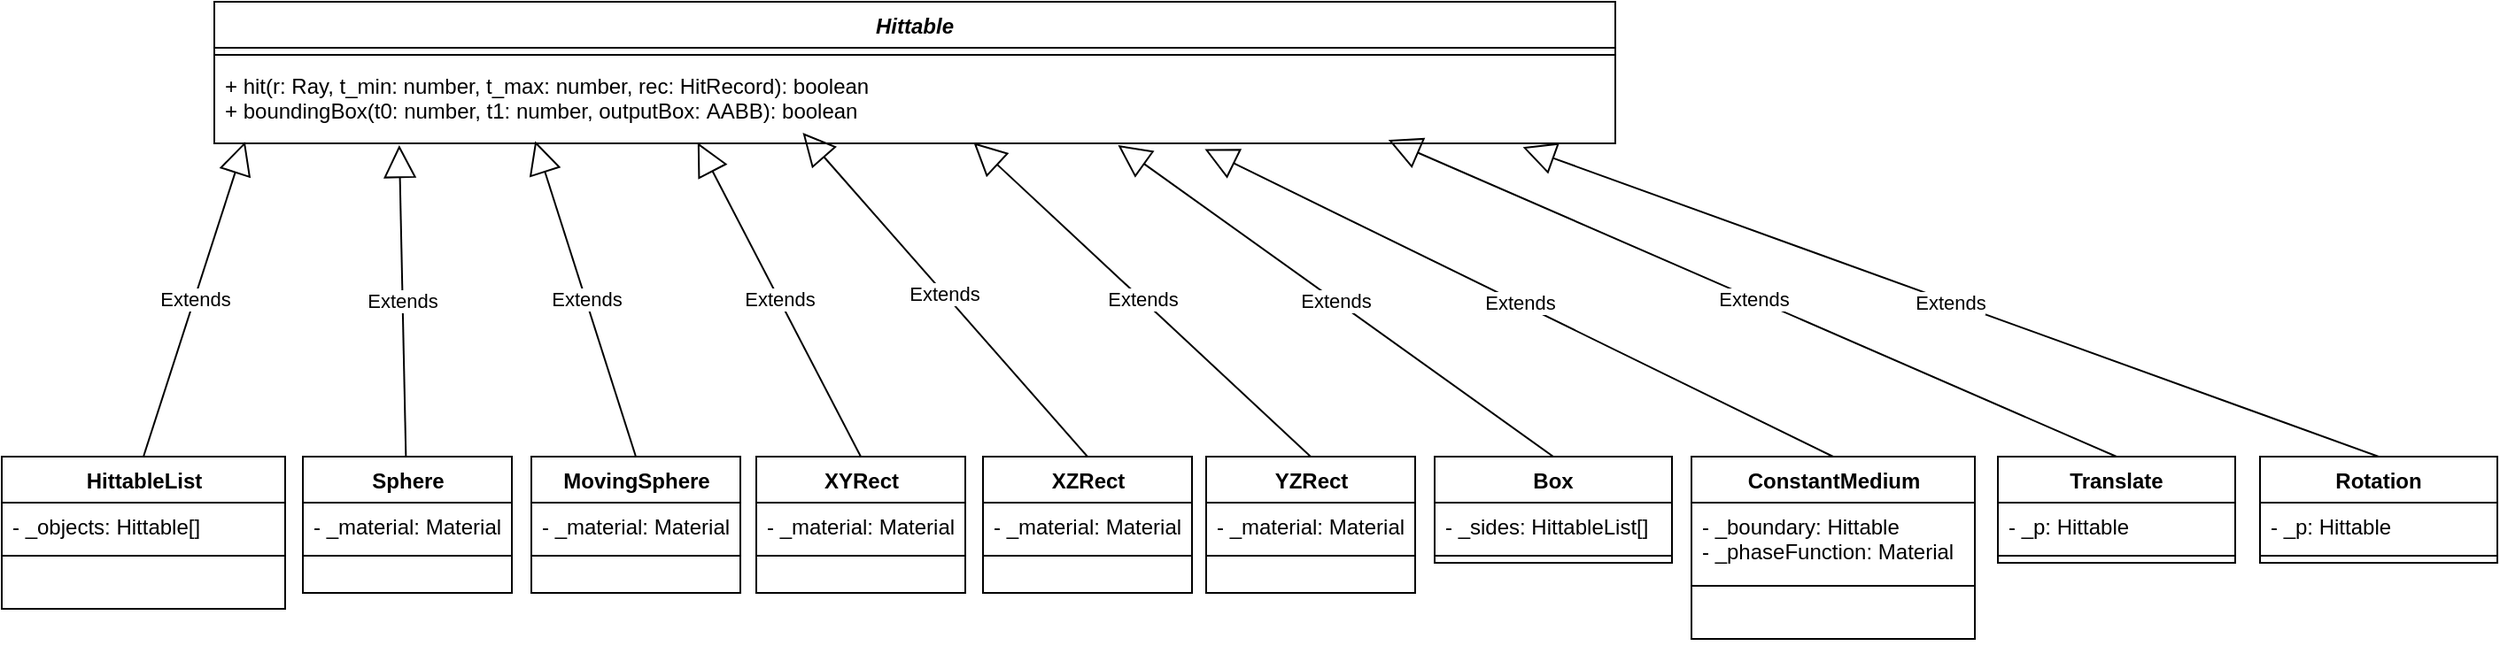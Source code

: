 <mxfile version="13.7.3" type="device" pages="3"><diagram name="Hittable" id="c4acf3e9-155e-7222-9cf6-157b1a14988f"><mxGraphModel dx="1185" dy="693" grid="0" gridSize="10" guides="1" tooltips="1" connect="1" arrows="1" fold="1" page="1" pageScale="1" pageWidth="850" pageHeight="1100" background="#ffffff" math="0" shadow="0"><root><mxCell id="0"/><mxCell id="1" parent="0"/><mxCell id="cwG0-y5DCpzhokqUPuLJ-9" value="Extends" style="endArrow=block;endSize=16;endFill=0;html=1;entryX=0.022;entryY=0.98;entryDx=0;entryDy=0;entryPerimeter=0;exitX=0.5;exitY=0;exitDx=0;exitDy=0;" parent="1" source="oVN4V29wtwV-ffMtWY0C-7" target="cwG0-y5DCpzhokqUPuLJ-7" edge="1"><mxGeometry width="160" relative="1" as="geometry"><mxPoint x="99" y="310" as="sourcePoint"/><mxPoint x="420" y="300" as="targetPoint"/></mxGeometry></mxCell><mxCell id="cwG0-y5DCpzhokqUPuLJ-17" value="Extends" style="endArrow=block;endSize=16;endFill=0;html=1;entryX=0.132;entryY=1.022;entryDx=0;entryDy=0;entryPerimeter=0;" parent="1" source="oVN4V29wtwV-ffMtWY0C-2" target="cwG0-y5DCpzhokqUPuLJ-7" edge="1"><mxGeometry width="160" relative="1" as="geometry"><mxPoint x="232" y="310" as="sourcePoint"/><mxPoint x="290" y="123" as="targetPoint"/></mxGeometry></mxCell><mxCell id="cwG0-y5DCpzhokqUPuLJ-20" value="Extends" style="endArrow=block;endSize=16;endFill=0;html=1;exitX=0.5;exitY=0;exitDx=0;exitDy=0;entryX=0.229;entryY=0.972;entryDx=0;entryDy=0;entryPerimeter=0;" parent="1" source="oVN4V29wtwV-ffMtWY0C-11" target="cwG0-y5DCpzhokqUPuLJ-7" edge="1"><mxGeometry width="160" relative="1" as="geometry"><mxPoint x="368" y="310" as="sourcePoint"/><mxPoint x="600" y="230" as="targetPoint"/></mxGeometry></mxCell><mxCell id="cwG0-y5DCpzhokqUPuLJ-23" value="Extends" style="endArrow=block;endSize=16;endFill=0;html=1;exitX=0.5;exitY=0;exitDx=0;exitDy=0;entryX=0.345;entryY=0.991;entryDx=0;entryDy=0;entryPerimeter=0;" parent="1" source="oVN4V29wtwV-ffMtWY0C-15" target="cwG0-y5DCpzhokqUPuLJ-7" edge="1"><mxGeometry width="160" relative="1" as="geometry"><mxPoint x="616.5" y="310" as="sourcePoint"/><mxPoint x="440.002" y="180" as="targetPoint"/></mxGeometry></mxCell><mxCell id="cwG0-y5DCpzhokqUPuLJ-59" value="Extends" style="endArrow=block;endSize=16;endFill=0;html=1;exitX=0.5;exitY=0;exitDx=0;exitDy=0;entryX=0.42;entryY=0.87;entryDx=0;entryDy=0;entryPerimeter=0;" parent="1" source="oVN4V29wtwV-ffMtWY0C-19" target="cwG0-y5DCpzhokqUPuLJ-7" edge="1"><mxGeometry width="160" relative="1" as="geometry"><mxPoint x="696.5" y="310" as="sourcePoint"/><mxPoint x="357.1" y="127.712" as="targetPoint"/></mxGeometry></mxCell><mxCell id="cwG0-y5DCpzhokqUPuLJ-60" value="Extends" style="endArrow=block;endSize=16;endFill=0;html=1;exitX=0.5;exitY=0;exitDx=0;exitDy=0;entryX=0.542;entryY=0.991;entryDx=0;entryDy=0;entryPerimeter=0;" parent="1" source="oVN4V29wtwV-ffMtWY0C-23" target="cwG0-y5DCpzhokqUPuLJ-7" edge="1"><mxGeometry width="160" relative="1" as="geometry"><mxPoint x="776.5" y="310" as="sourcePoint"/><mxPoint x="530" y="151" as="targetPoint"/></mxGeometry></mxCell><mxCell id="cwG0-y5DCpzhokqUPuLJ-66" value="Extends" style="endArrow=block;endSize=16;endFill=0;html=1;exitX=0.5;exitY=0;exitDx=0;exitDy=0;entryX=0.645;entryY=1.022;entryDx=0;entryDy=0;entryPerimeter=0;" parent="1" source="cwG0-y5DCpzhokqUPuLJ-61" target="cwG0-y5DCpzhokqUPuLJ-7" edge="1"><mxGeometry width="160" relative="1" as="geometry"><mxPoint x="690" y="247" as="sourcePoint"/><mxPoint x="850" y="247" as="targetPoint"/></mxGeometry></mxCell><mxCell id="cwG0-y5DCpzhokqUPuLJ-4" value="Hittable" style="swimlane;fontStyle=3;align=center;verticalAlign=top;childLayout=stackLayout;horizontal=1;startSize=26;horizontalStack=0;resizeParent=1;resizeParentMax=0;resizeLast=0;collapsible=1;marginBottom=0;" parent="1" vertex="1"><mxGeometry x="138" y="53" width="791" height="80" as="geometry"><mxRectangle x="90" y="120" width="80" height="26" as="alternateBounds"/></mxGeometry></mxCell><mxCell id="cwG0-y5DCpzhokqUPuLJ-6" value="" style="line;strokeWidth=1;fillColor=none;align=left;verticalAlign=middle;spacingTop=-1;spacingLeft=3;spacingRight=3;rotatable=0;labelPosition=right;points=[];portConstraint=eastwest;" parent="cwG0-y5DCpzhokqUPuLJ-4" vertex="1"><mxGeometry y="26" width="791" height="8" as="geometry"/></mxCell><mxCell id="cwG0-y5DCpzhokqUPuLJ-7" value="+ hit(r: Ray, t_min: number, t_max: number, rec: HitRecord): boolean&#10;+ boundingBox(t0: number, t1: number, outputBox: AABB): boolean" style="text;strokeColor=none;fillColor=none;align=left;verticalAlign=top;spacingLeft=4;spacingRight=4;overflow=hidden;rotatable=0;points=[[0,0.5],[1,0.5]];portConstraint=eastwest;" parent="cwG0-y5DCpzhokqUPuLJ-4" vertex="1"><mxGeometry y="34" width="791" height="46" as="geometry"/></mxCell><mxCell id="1nSi36sjnm4zipv1GhST-5" value="Extends" style="endArrow=block;endSize=16;endFill=0;html=1;exitX=0.5;exitY=0;exitDx=0;exitDy=0;entryX=0.707;entryY=1.071;entryDx=0;entryDy=0;entryPerimeter=0;" parent="1" source="oVN4V29wtwV-ffMtWY0C-28" target="cwG0-y5DCpzhokqUPuLJ-7" edge="1"><mxGeometry width="160" relative="1" as="geometry"><mxPoint x="1045" y="310" as="sourcePoint"/><mxPoint x="907" y="186" as="targetPoint"/></mxGeometry></mxCell><mxCell id="1nSi36sjnm4zipv1GhST-12" value="Extends" style="endArrow=block;endSize=16;endFill=0;html=1;exitX=0.5;exitY=0;exitDx=0;exitDy=0;entryX=0.838;entryY=0.957;entryDx=0;entryDy=0;entryPerimeter=0;" parent="1" source="1nSi36sjnm4zipv1GhST-6" target="cwG0-y5DCpzhokqUPuLJ-7" edge="1"><mxGeometry width="160" relative="1" as="geometry"><mxPoint x="957" y="179" as="sourcePoint"/><mxPoint x="1117" y="179" as="targetPoint"/></mxGeometry></mxCell><mxCell id="1nSi36sjnm4zipv1GhST-13" value="Extends" style="endArrow=block;endSize=16;endFill=0;html=1;exitX=0.5;exitY=0;exitDx=0;exitDy=0;entryX=0.934;entryY=1.047;entryDx=0;entryDy=0;entryPerimeter=0;" parent="1" source="1nSi36sjnm4zipv1GhST-9" target="cwG0-y5DCpzhokqUPuLJ-7" edge="1"><mxGeometry width="160" relative="1" as="geometry"><mxPoint x="958" y="239" as="sourcePoint"/><mxPoint x="1118" y="239" as="targetPoint"/></mxGeometry></mxCell><mxCell id="cwG0-y5DCpzhokqUPuLJ-61" value="Box" style="swimlane;fontStyle=1;align=center;verticalAlign=top;childLayout=stackLayout;horizontal=1;startSize=26;horizontalStack=0;resizeParent=1;resizeParentMax=0;resizeLast=0;collapsible=1;marginBottom=0;" parent="1" vertex="1"><mxGeometry x="827" y="310" width="134" height="60" as="geometry"><mxRectangle x="674" y="359" width="50" height="26" as="alternateBounds"/></mxGeometry></mxCell><mxCell id="cwG0-y5DCpzhokqUPuLJ-62" value="- _sides: HittableList[]" style="text;strokeColor=none;fillColor=none;align=left;verticalAlign=top;spacingLeft=4;spacingRight=4;overflow=hidden;rotatable=0;points=[[0,0.5],[1,0.5]];portConstraint=eastwest;" parent="cwG0-y5DCpzhokqUPuLJ-61" vertex="1"><mxGeometry y="26" width="134" height="26" as="geometry"/></mxCell><mxCell id="cwG0-y5DCpzhokqUPuLJ-63" value="" style="line;strokeWidth=1;fillColor=none;align=left;verticalAlign=middle;spacingTop=-1;spacingLeft=3;spacingRight=3;rotatable=0;labelPosition=right;points=[];portConstraint=eastwest;" parent="cwG0-y5DCpzhokqUPuLJ-61" vertex="1"><mxGeometry y="52" width="134" height="8" as="geometry"/></mxCell><mxCell id="oVN4V29wtwV-ffMtWY0C-7" value="&lt;b&gt;HittableList&lt;/b&gt;" style="swimlane;fontStyle=1;align=center;verticalAlign=top;childLayout=stackLayout;horizontal=1;startSize=26;horizontalStack=0;resizeParent=1;resizeParentMax=0;resizeLast=0;collapsible=1;marginBottom=0;html=1;" vertex="1" parent="1"><mxGeometry x="18" y="310" width="160" height="86" as="geometry"/></mxCell><mxCell id="oVN4V29wtwV-ffMtWY0C-8" value="- _objects: Hittable[]" style="text;strokeColor=none;fillColor=none;align=left;verticalAlign=top;spacingLeft=4;spacingRight=4;overflow=hidden;rotatable=0;points=[[0,0.5],[1,0.5]];portConstraint=eastwest;" vertex="1" parent="oVN4V29wtwV-ffMtWY0C-7"><mxGeometry y="26" width="160" height="26" as="geometry"/></mxCell><mxCell id="oVN4V29wtwV-ffMtWY0C-9" value="" style="line;strokeWidth=1;fillColor=none;align=left;verticalAlign=middle;spacingTop=-1;spacingLeft=3;spacingRight=3;rotatable=0;labelPosition=right;points=[];portConstraint=eastwest;" vertex="1" parent="oVN4V29wtwV-ffMtWY0C-7"><mxGeometry y="52" width="160" height="8" as="geometry"/></mxCell><mxCell id="oVN4V29wtwV-ffMtWY0C-10" value=" " style="text;strokeColor=none;fillColor=none;align=left;verticalAlign=top;spacingLeft=4;spacingRight=4;overflow=hidden;rotatable=0;points=[[0,0.5],[1,0.5]];portConstraint=eastwest;" vertex="1" parent="oVN4V29wtwV-ffMtWY0C-7"><mxGeometry y="60" width="160" height="26" as="geometry"/></mxCell><mxCell id="oVN4V29wtwV-ffMtWY0C-2" value="Sphere" style="swimlane;fontStyle=1;align=center;verticalAlign=top;childLayout=stackLayout;horizontal=1;startSize=26;horizontalStack=0;resizeParent=1;resizeParentMax=0;resizeLast=0;collapsible=1;marginBottom=0;html=1;" vertex="1" parent="1"><mxGeometry x="188" y="310" width="118" height="77" as="geometry"><mxRectangle x="192" y="310" width="68" height="26" as="alternateBounds"/></mxGeometry></mxCell><mxCell id="oVN4V29wtwV-ffMtWY0C-3" value="- _material: Material" style="text;strokeColor=none;fillColor=none;align=left;verticalAlign=top;spacingLeft=4;spacingRight=4;overflow=hidden;rotatable=0;points=[[0,0.5],[1,0.5]];portConstraint=eastwest;" vertex="1" parent="oVN4V29wtwV-ffMtWY0C-2"><mxGeometry y="26" width="118" height="26" as="geometry"/></mxCell><mxCell id="oVN4V29wtwV-ffMtWY0C-4" value="" style="line;strokeWidth=1;fillColor=none;align=left;verticalAlign=middle;spacingTop=-1;spacingLeft=3;spacingRight=3;rotatable=0;labelPosition=right;points=[];portConstraint=eastwest;" vertex="1" parent="oVN4V29wtwV-ffMtWY0C-2"><mxGeometry y="52" width="118" height="8" as="geometry"/></mxCell><mxCell id="oVN4V29wtwV-ffMtWY0C-5" value=" " style="text;strokeColor=none;fillColor=none;align=left;verticalAlign=top;spacingLeft=4;spacingRight=4;overflow=hidden;rotatable=0;points=[[0,0.5],[1,0.5]];portConstraint=eastwest;" vertex="1" parent="oVN4V29wtwV-ffMtWY0C-2"><mxGeometry y="60" width="118" height="17" as="geometry"/></mxCell><mxCell id="oVN4V29wtwV-ffMtWY0C-11" value="MovingSphere" style="swimlane;fontStyle=1;align=center;verticalAlign=top;childLayout=stackLayout;horizontal=1;startSize=26;horizontalStack=0;resizeParent=1;resizeParentMax=0;resizeLast=0;collapsible=1;marginBottom=0;html=1;" vertex="1" parent="1"><mxGeometry x="317" y="310" width="118" height="77" as="geometry"><mxRectangle x="192" y="310" width="68" height="26" as="alternateBounds"/></mxGeometry></mxCell><mxCell id="oVN4V29wtwV-ffMtWY0C-12" value="- _material: Material" style="text;strokeColor=none;fillColor=none;align=left;verticalAlign=top;spacingLeft=4;spacingRight=4;overflow=hidden;rotatable=0;points=[[0,0.5],[1,0.5]];portConstraint=eastwest;" vertex="1" parent="oVN4V29wtwV-ffMtWY0C-11"><mxGeometry y="26" width="118" height="26" as="geometry"/></mxCell><mxCell id="oVN4V29wtwV-ffMtWY0C-13" value="" style="line;strokeWidth=1;fillColor=none;align=left;verticalAlign=middle;spacingTop=-1;spacingLeft=3;spacingRight=3;rotatable=0;labelPosition=right;points=[];portConstraint=eastwest;" vertex="1" parent="oVN4V29wtwV-ffMtWY0C-11"><mxGeometry y="52" width="118" height="8" as="geometry"/></mxCell><mxCell id="oVN4V29wtwV-ffMtWY0C-14" value=" " style="text;strokeColor=none;fillColor=none;align=left;verticalAlign=top;spacingLeft=4;spacingRight=4;overflow=hidden;rotatable=0;points=[[0,0.5],[1,0.5]];portConstraint=eastwest;" vertex="1" parent="oVN4V29wtwV-ffMtWY0C-11"><mxGeometry y="60" width="118" height="17" as="geometry"/></mxCell><mxCell id="oVN4V29wtwV-ffMtWY0C-15" value="XYRect" style="swimlane;fontStyle=1;align=center;verticalAlign=top;childLayout=stackLayout;horizontal=1;startSize=26;horizontalStack=0;resizeParent=1;resizeParentMax=0;resizeLast=0;collapsible=1;marginBottom=0;html=1;" vertex="1" parent="1"><mxGeometry x="444" y="310" width="118" height="77" as="geometry"><mxRectangle x="192" y="310" width="68" height="26" as="alternateBounds"/></mxGeometry></mxCell><mxCell id="oVN4V29wtwV-ffMtWY0C-16" value="- _material: Material" style="text;strokeColor=none;fillColor=none;align=left;verticalAlign=top;spacingLeft=4;spacingRight=4;overflow=hidden;rotatable=0;points=[[0,0.5],[1,0.5]];portConstraint=eastwest;" vertex="1" parent="oVN4V29wtwV-ffMtWY0C-15"><mxGeometry y="26" width="118" height="26" as="geometry"/></mxCell><mxCell id="oVN4V29wtwV-ffMtWY0C-17" value="" style="line;strokeWidth=1;fillColor=none;align=left;verticalAlign=middle;spacingTop=-1;spacingLeft=3;spacingRight=3;rotatable=0;labelPosition=right;points=[];portConstraint=eastwest;" vertex="1" parent="oVN4V29wtwV-ffMtWY0C-15"><mxGeometry y="52" width="118" height="8" as="geometry"/></mxCell><mxCell id="oVN4V29wtwV-ffMtWY0C-18" value=" " style="text;strokeColor=none;fillColor=none;align=left;verticalAlign=top;spacingLeft=4;spacingRight=4;overflow=hidden;rotatable=0;points=[[0,0.5],[1,0.5]];portConstraint=eastwest;" vertex="1" parent="oVN4V29wtwV-ffMtWY0C-15"><mxGeometry y="60" width="118" height="17" as="geometry"/></mxCell><mxCell id="oVN4V29wtwV-ffMtWY0C-19" value="XZRect" style="swimlane;fontStyle=1;align=center;verticalAlign=top;childLayout=stackLayout;horizontal=1;startSize=26;horizontalStack=0;resizeParent=1;resizeParentMax=0;resizeLast=0;collapsible=1;marginBottom=0;html=1;" vertex="1" parent="1"><mxGeometry x="572" y="310" width="118" height="77" as="geometry"><mxRectangle x="192" y="310" width="68" height="26" as="alternateBounds"/></mxGeometry></mxCell><mxCell id="oVN4V29wtwV-ffMtWY0C-20" value="- _material: Material" style="text;strokeColor=none;fillColor=none;align=left;verticalAlign=top;spacingLeft=4;spacingRight=4;overflow=hidden;rotatable=0;points=[[0,0.5],[1,0.5]];portConstraint=eastwest;" vertex="1" parent="oVN4V29wtwV-ffMtWY0C-19"><mxGeometry y="26" width="118" height="26" as="geometry"/></mxCell><mxCell id="oVN4V29wtwV-ffMtWY0C-21" value="" style="line;strokeWidth=1;fillColor=none;align=left;verticalAlign=middle;spacingTop=-1;spacingLeft=3;spacingRight=3;rotatable=0;labelPosition=right;points=[];portConstraint=eastwest;" vertex="1" parent="oVN4V29wtwV-ffMtWY0C-19"><mxGeometry y="52" width="118" height="8" as="geometry"/></mxCell><mxCell id="oVN4V29wtwV-ffMtWY0C-22" value=" " style="text;strokeColor=none;fillColor=none;align=left;verticalAlign=top;spacingLeft=4;spacingRight=4;overflow=hidden;rotatable=0;points=[[0,0.5],[1,0.5]];portConstraint=eastwest;" vertex="1" parent="oVN4V29wtwV-ffMtWY0C-19"><mxGeometry y="60" width="118" height="17" as="geometry"/></mxCell><mxCell id="oVN4V29wtwV-ffMtWY0C-23" value="YZRect" style="swimlane;fontStyle=1;align=center;verticalAlign=top;childLayout=stackLayout;horizontal=1;startSize=26;horizontalStack=0;resizeParent=1;resizeParentMax=0;resizeLast=0;collapsible=1;marginBottom=0;html=1;" vertex="1" parent="1"><mxGeometry x="698" y="310" width="118" height="77" as="geometry"><mxRectangle x="192" y="310" width="68" height="26" as="alternateBounds"/></mxGeometry></mxCell><mxCell id="oVN4V29wtwV-ffMtWY0C-24" value="- _material: Material" style="text;strokeColor=none;fillColor=none;align=left;verticalAlign=top;spacingLeft=4;spacingRight=4;overflow=hidden;rotatable=0;points=[[0,0.5],[1,0.5]];portConstraint=eastwest;" vertex="1" parent="oVN4V29wtwV-ffMtWY0C-23"><mxGeometry y="26" width="118" height="26" as="geometry"/></mxCell><mxCell id="oVN4V29wtwV-ffMtWY0C-25" value="" style="line;strokeWidth=1;fillColor=none;align=left;verticalAlign=middle;spacingTop=-1;spacingLeft=3;spacingRight=3;rotatable=0;labelPosition=right;points=[];portConstraint=eastwest;" vertex="1" parent="oVN4V29wtwV-ffMtWY0C-23"><mxGeometry y="52" width="118" height="8" as="geometry"/></mxCell><mxCell id="oVN4V29wtwV-ffMtWY0C-26" value=" " style="text;strokeColor=none;fillColor=none;align=left;verticalAlign=top;spacingLeft=4;spacingRight=4;overflow=hidden;rotatable=0;points=[[0,0.5],[1,0.5]];portConstraint=eastwest;" vertex="1" parent="oVN4V29wtwV-ffMtWY0C-23"><mxGeometry y="60" width="118" height="17" as="geometry"/></mxCell><mxCell id="oVN4V29wtwV-ffMtWY0C-28" value="ConstantMedium" style="swimlane;fontStyle=1;align=center;verticalAlign=top;childLayout=stackLayout;horizontal=1;startSize=26;horizontalStack=0;resizeParent=1;resizeParentMax=0;resizeLast=0;collapsible=1;marginBottom=0;html=1;" vertex="1" parent="1"><mxGeometry x="972" y="310" width="160" height="103" as="geometry"/></mxCell><mxCell id="oVN4V29wtwV-ffMtWY0C-29" value="- _boundary: Hittable&#10;- _phaseFunction: Material" style="text;strokeColor=none;fillColor=none;align=left;verticalAlign=top;spacingLeft=4;spacingRight=4;overflow=hidden;rotatable=0;points=[[0,0.5],[1,0.5]];portConstraint=eastwest;" vertex="1" parent="oVN4V29wtwV-ffMtWY0C-28"><mxGeometry y="26" width="160" height="43" as="geometry"/></mxCell><mxCell id="oVN4V29wtwV-ffMtWY0C-30" value="" style="line;strokeWidth=1;fillColor=none;align=left;verticalAlign=middle;spacingTop=-1;spacingLeft=3;spacingRight=3;rotatable=0;labelPosition=right;points=[];portConstraint=eastwest;" vertex="1" parent="oVN4V29wtwV-ffMtWY0C-28"><mxGeometry y="69" width="160" height="8" as="geometry"/></mxCell><mxCell id="oVN4V29wtwV-ffMtWY0C-31" value=" " style="text;strokeColor=none;fillColor=none;align=left;verticalAlign=top;spacingLeft=4;spacingRight=4;overflow=hidden;rotatable=0;points=[[0,0.5],[1,0.5]];portConstraint=eastwest;" vertex="1" parent="oVN4V29wtwV-ffMtWY0C-28"><mxGeometry y="77" width="160" height="26" as="geometry"/></mxCell><mxCell id="1nSi36sjnm4zipv1GhST-6" value="Translate" style="swimlane;fontStyle=1;align=center;verticalAlign=top;childLayout=stackLayout;horizontal=1;startSize=26;horizontalStack=0;resizeParent=1;resizeParentMax=0;resizeLast=0;collapsible=1;marginBottom=0;" parent="1" vertex="1"><mxGeometry x="1145" y="310" width="134" height="60" as="geometry"><mxRectangle x="674" y="359" width="50" height="26" as="alternateBounds"/></mxGeometry></mxCell><mxCell id="1nSi36sjnm4zipv1GhST-7" value="- _p: Hittable" style="text;strokeColor=none;fillColor=none;align=left;verticalAlign=top;spacingLeft=4;spacingRight=4;overflow=hidden;rotatable=0;points=[[0,0.5],[1,0.5]];portConstraint=eastwest;" parent="1nSi36sjnm4zipv1GhST-6" vertex="1"><mxGeometry y="26" width="134" height="26" as="geometry"/></mxCell><mxCell id="1nSi36sjnm4zipv1GhST-8" value="" style="line;strokeWidth=1;fillColor=none;align=left;verticalAlign=middle;spacingTop=-1;spacingLeft=3;spacingRight=3;rotatable=0;labelPosition=right;points=[];portConstraint=eastwest;" parent="1nSi36sjnm4zipv1GhST-6" vertex="1"><mxGeometry y="52" width="134" height="8" as="geometry"/></mxCell><mxCell id="1nSi36sjnm4zipv1GhST-9" value="Rotation" style="swimlane;fontStyle=1;align=center;verticalAlign=top;childLayout=stackLayout;horizontal=1;startSize=26;horizontalStack=0;resizeParent=1;resizeParentMax=0;resizeLast=0;collapsible=1;marginBottom=0;" parent="1" vertex="1"><mxGeometry x="1293" y="310" width="134" height="60" as="geometry"><mxRectangle x="674" y="359" width="50" height="26" as="alternateBounds"/></mxGeometry></mxCell><mxCell id="1nSi36sjnm4zipv1GhST-10" value="- _p: Hittable" style="text;strokeColor=none;fillColor=none;align=left;verticalAlign=top;spacingLeft=4;spacingRight=4;overflow=hidden;rotatable=0;points=[[0,0.5],[1,0.5]];portConstraint=eastwest;" parent="1nSi36sjnm4zipv1GhST-9" vertex="1"><mxGeometry y="26" width="134" height="26" as="geometry"/></mxCell><mxCell id="1nSi36sjnm4zipv1GhST-11" value="" style="line;strokeWidth=1;fillColor=none;align=left;verticalAlign=middle;spacingTop=-1;spacingLeft=3;spacingRight=3;rotatable=0;labelPosition=right;points=[];portConstraint=eastwest;" parent="1nSi36sjnm4zipv1GhST-9" vertex="1"><mxGeometry y="52" width="134" height="8" as="geometry"/></mxCell></root></mxGraphModel></diagram><diagram id="QlEFuiqfOfRqjDA4yY7k" name="Material"><mxGraphModel dx="1086" dy="816" grid="0" gridSize="10" guides="1" tooltips="1" connect="1" arrows="1" fold="1" page="1" pageScale="1" pageWidth="850" pageHeight="1100" background="none" math="0" shadow="0"><root><mxCell id="MghfOCqc33hNSdlUuOuJ-0"/><mxCell id="MghfOCqc33hNSdlUuOuJ-1" parent="MghfOCqc33hNSdlUuOuJ-0"/><mxCell id="MFesMDe-L8cg_elulK4j-0" value="Material" style="swimlane;fontStyle=3;align=center;verticalAlign=top;childLayout=stackLayout;horizontal=1;startSize=26;horizontalStack=0;resizeParent=1;resizeParentMax=0;resizeLast=0;collapsible=1;marginBottom=0;" parent="MghfOCqc33hNSdlUuOuJ-1" vertex="1"><mxGeometry x="183" y="23" width="526" height="76" as="geometry"/></mxCell><mxCell id="MFesMDe-L8cg_elulK4j-2" value="" style="line;strokeWidth=1;fillColor=none;align=left;verticalAlign=middle;spacingTop=-1;spacingLeft=3;spacingRight=3;rotatable=0;labelPosition=right;points=[];portConstraint=eastwest;" parent="MFesMDe-L8cg_elulK4j-0" vertex="1"><mxGeometry y="26" width="526" height="8" as="geometry"/></mxCell><mxCell id="MFesMDe-L8cg_elulK4j-3" value="+ emitted(_u: number, _v: number, _p: Vec3): Vec3&#10;+ scatter(r_in: Ray, rec: HitRecord, attenuation: Vec3, scattered: Ray): boolean" style="text;strokeColor=none;fillColor=none;align=left;verticalAlign=top;spacingLeft=4;spacingRight=4;overflow=hidden;rotatable=0;points=[[0,0.5],[1,0.5]];portConstraint=eastwest;" parent="MFesMDe-L8cg_elulK4j-0" vertex="1"><mxGeometry y="34" width="526" height="42" as="geometry"/></mxCell><mxCell id="l8THSK1yGe4JUl4p0HlN-0" value="LambertianMaterial" style="swimlane;fontStyle=1;align=center;verticalAlign=top;childLayout=stackLayout;horizontal=1;startSize=26;horizontalStack=0;resizeParent=1;resizeParentMax=0;resizeLast=0;collapsible=1;marginBottom=0;" parent="MghfOCqc33hNSdlUuOuJ-1" vertex="1"><mxGeometry x="48" y="212" width="160" height="60" as="geometry"/></mxCell><mxCell id="l8THSK1yGe4JUl4p0HlN-1" value="- _albedo Texuture" style="text;strokeColor=none;fillColor=none;align=left;verticalAlign=top;spacingLeft=4;spacingRight=4;overflow=hidden;rotatable=0;points=[[0,0.5],[1,0.5]];portConstraint=eastwest;" parent="l8THSK1yGe4JUl4p0HlN-0" vertex="1"><mxGeometry y="26" width="160" height="26" as="geometry"/></mxCell><mxCell id="l8THSK1yGe4JUl4p0HlN-2" value="" style="line;strokeWidth=1;fillColor=none;align=left;verticalAlign=middle;spacingTop=-1;spacingLeft=3;spacingRight=3;rotatable=0;labelPosition=right;points=[];portConstraint=eastwest;" parent="l8THSK1yGe4JUl4p0HlN-0" vertex="1"><mxGeometry y="52" width="160" height="8" as="geometry"/></mxCell><mxCell id="X_rYeevQCQuOgsOxl6GJ-0" value="MetalMaterial" style="swimlane;fontStyle=1;align=center;verticalAlign=top;childLayout=stackLayout;horizontal=1;startSize=26;horizontalStack=0;resizeParent=1;resizeParentMax=0;resizeLast=0;collapsible=1;marginBottom=0;" parent="MghfOCqc33hNSdlUuOuJ-1" vertex="1"><mxGeometry x="222" y="212" width="160" height="34" as="geometry"/></mxCell><mxCell id="X_rYeevQCQuOgsOxl6GJ-2" value="" style="line;strokeWidth=1;fillColor=none;align=left;verticalAlign=middle;spacingTop=-1;spacingLeft=3;spacingRight=3;rotatable=0;labelPosition=right;points=[];portConstraint=eastwest;" parent="X_rYeevQCQuOgsOxl6GJ-0" vertex="1"><mxGeometry y="26" width="160" height="8" as="geometry"/></mxCell><mxCell id="X_rYeevQCQuOgsOxl6GJ-3" value="DielectricMaterial" style="swimlane;fontStyle=1;align=center;verticalAlign=top;childLayout=stackLayout;horizontal=1;startSize=26;horizontalStack=0;resizeParent=1;resizeParentMax=0;resizeLast=0;collapsible=1;marginBottom=0;" parent="MghfOCqc33hNSdlUuOuJ-1" vertex="1"><mxGeometry x="396" y="212" width="160" height="34" as="geometry"/></mxCell><mxCell id="X_rYeevQCQuOgsOxl6GJ-4" value="" style="line;strokeWidth=1;fillColor=none;align=left;verticalAlign=middle;spacingTop=-1;spacingLeft=3;spacingRight=3;rotatable=0;labelPosition=right;points=[];portConstraint=eastwest;" parent="X_rYeevQCQuOgsOxl6GJ-3" vertex="1"><mxGeometry y="26" width="160" height="8" as="geometry"/></mxCell><mxCell id="X_rYeevQCQuOgsOxl6GJ-5" value="IsoTropicMaterial" style="swimlane;fontStyle=1;align=center;verticalAlign=top;childLayout=stackLayout;horizontal=1;startSize=26;horizontalStack=0;resizeParent=1;resizeParentMax=0;resizeLast=0;collapsible=1;marginBottom=0;" parent="MghfOCqc33hNSdlUuOuJ-1" vertex="1"><mxGeometry x="567" y="212" width="160" height="60" as="geometry"/></mxCell><mxCell id="X_rYeevQCQuOgsOxl6GJ-6" value="- _albedo Texuture" style="text;strokeColor=none;fillColor=none;align=left;verticalAlign=top;spacingLeft=4;spacingRight=4;overflow=hidden;rotatable=0;points=[[0,0.5],[1,0.5]];portConstraint=eastwest;" parent="X_rYeevQCQuOgsOxl6GJ-5" vertex="1"><mxGeometry y="26" width="160" height="26" as="geometry"/></mxCell><mxCell id="X_rYeevQCQuOgsOxl6GJ-7" value="" style="line;strokeWidth=1;fillColor=none;align=left;verticalAlign=middle;spacingTop=-1;spacingLeft=3;spacingRight=3;rotatable=0;labelPosition=right;points=[];portConstraint=eastwest;" parent="X_rYeevQCQuOgsOxl6GJ-5" vertex="1"><mxGeometry y="52" width="160" height="8" as="geometry"/></mxCell><mxCell id="X_rYeevQCQuOgsOxl6GJ-8" value="DiffuseLightMaterial" style="swimlane;fontStyle=1;align=center;verticalAlign=top;childLayout=stackLayout;horizontal=1;startSize=26;horizontalStack=0;resizeParent=1;resizeParentMax=0;resizeLast=0;collapsible=1;marginBottom=0;" parent="MghfOCqc33hNSdlUuOuJ-1" vertex="1"><mxGeometry x="741" y="212" width="160" height="60" as="geometry"/></mxCell><mxCell id="X_rYeevQCQuOgsOxl6GJ-9" value="- _emit Texuture" style="text;strokeColor=none;fillColor=none;align=left;verticalAlign=top;spacingLeft=4;spacingRight=4;overflow=hidden;rotatable=0;points=[[0,0.5],[1,0.5]];portConstraint=eastwest;" parent="X_rYeevQCQuOgsOxl6GJ-8" vertex="1"><mxGeometry y="26" width="160" height="26" as="geometry"/></mxCell><mxCell id="X_rYeevQCQuOgsOxl6GJ-10" value="" style="line;strokeWidth=1;fillColor=none;align=left;verticalAlign=middle;spacingTop=-1;spacingLeft=3;spacingRight=3;rotatable=0;labelPosition=right;points=[];portConstraint=eastwest;" parent="X_rYeevQCQuOgsOxl6GJ-8" vertex="1"><mxGeometry y="52" width="160" height="8" as="geometry"/></mxCell><mxCell id="X_rYeevQCQuOgsOxl6GJ-11" value="Extends" style="endArrow=block;endSize=16;endFill=0;html=1;exitX=0.5;exitY=0;exitDx=0;exitDy=0;entryX=0.947;entryY=1.095;entryDx=0;entryDy=0;entryPerimeter=0;" parent="MghfOCqc33hNSdlUuOuJ-1" source="X_rYeevQCQuOgsOxl6GJ-8" target="MFesMDe-L8cg_elulK4j-3" edge="1"><mxGeometry width="160" relative="1" as="geometry"><mxPoint x="712" y="132" as="sourcePoint"/><mxPoint x="872" y="132" as="targetPoint"/></mxGeometry></mxCell><mxCell id="X_rYeevQCQuOgsOxl6GJ-12" value="Extends" style="endArrow=block;endSize=16;endFill=0;html=1;exitX=0.5;exitY=0;exitDx=0;exitDy=0;entryX=0.757;entryY=0.976;entryDx=0;entryDy=0;entryPerimeter=0;" parent="MghfOCqc33hNSdlUuOuJ-1" source="X_rYeevQCQuOgsOxl6GJ-5" target="MFesMDe-L8cg_elulK4j-3" edge="1"><mxGeometry width="160" relative="1" as="geometry"><mxPoint x="626" y="143" as="sourcePoint"/><mxPoint x="579" y="143" as="targetPoint"/></mxGeometry></mxCell><mxCell id="X_rYeevQCQuOgsOxl6GJ-13" value="Extends" style="endArrow=block;endSize=16;endFill=0;html=1;exitX=0.5;exitY=0;exitDx=0;exitDy=0;entryX=0.548;entryY=1.024;entryDx=0;entryDy=0;entryPerimeter=0;" parent="MghfOCqc33hNSdlUuOuJ-1" source="X_rYeevQCQuOgsOxl6GJ-3" target="MFesMDe-L8cg_elulK4j-3" edge="1"><mxGeometry width="160" relative="1" as="geometry"><mxPoint x="490" y="164" as="sourcePoint"/><mxPoint x="469" y="146" as="targetPoint"/></mxGeometry></mxCell><mxCell id="X_rYeevQCQuOgsOxl6GJ-14" value="Extends" style="endArrow=block;endSize=16;endFill=0;html=1;exitX=0.5;exitY=0;exitDx=0;exitDy=0;entryX=0.238;entryY=1;entryDx=0;entryDy=0;entryPerimeter=0;" parent="MghfOCqc33hNSdlUuOuJ-1" source="X_rYeevQCQuOgsOxl6GJ-0" target="MFesMDe-L8cg_elulK4j-3" edge="1"><mxGeometry width="160" relative="1" as="geometry"><mxPoint x="339" y="164" as="sourcePoint"/><mxPoint x="336" y="147" as="targetPoint"/></mxGeometry></mxCell><mxCell id="X_rYeevQCQuOgsOxl6GJ-15" value="Extends" style="endArrow=block;endSize=16;endFill=0;html=1;exitX=0.5;exitY=0;exitDx=0;exitDy=0;entryX=0.065;entryY=0.976;entryDx=0;entryDy=0;entryPerimeter=0;" parent="MghfOCqc33hNSdlUuOuJ-1" source="l8THSK1yGe4JUl4p0HlN-0" target="MFesMDe-L8cg_elulK4j-3" edge="1"><mxGeometry width="160" relative="1" as="geometry"><mxPoint x="86" y="152" as="sourcePoint"/><mxPoint x="246" y="152" as="targetPoint"/></mxGeometry></mxCell></root></mxGraphModel></diagram><diagram id="IVjRLCz8w41T-K_bV5Wm" name="Texture"><mxGraphModel dx="1086" dy="816" grid="1" gridSize="10" guides="1" tooltips="1" connect="1" arrows="1" fold="1" page="1" pageScale="1" pageWidth="850" pageHeight="1100" math="0" shadow="0"><root><mxCell id="W5uKn2iNli3qTl_upuZR-0"/><mxCell id="W5uKn2iNli3qTl_upuZR-1" parent="W5uKn2iNli3qTl_upuZR-0"/><mxCell id="t2EZmd6IIxXwh2s1sKLe-7" value="SolidColor" style="swimlane;fontStyle=1;align=center;verticalAlign=top;childLayout=stackLayout;horizontal=1;startSize=26;horizontalStack=0;resizeParent=1;resizeParentMax=0;resizeLast=0;collapsible=1;marginBottom=0;" parent="W5uKn2iNli3qTl_upuZR-1" vertex="1"><mxGeometry x="23" y="160" width="160" height="34" as="geometry"/></mxCell><mxCell id="t2EZmd6IIxXwh2s1sKLe-9" value="" style="line;strokeWidth=1;fillColor=none;align=left;verticalAlign=middle;spacingTop=-1;spacingLeft=3;spacingRight=3;rotatable=0;labelPosition=right;points=[];portConstraint=eastwest;" parent="t2EZmd6IIxXwh2s1sKLe-7" vertex="1"><mxGeometry y="26" width="160" height="8" as="geometry"/></mxCell><mxCell id="t2EZmd6IIxXwh2s1sKLe-12" value="CheckerTexture" style="swimlane;fontStyle=1;align=center;verticalAlign=top;childLayout=stackLayout;horizontal=1;startSize=26;horizontalStack=0;resizeParent=1;resizeParentMax=0;resizeLast=0;collapsible=1;marginBottom=0;" parent="W5uKn2iNli3qTl_upuZR-1" vertex="1"><mxGeometry x="200" y="160" width="160" height="34" as="geometry"/></mxCell><mxCell id="t2EZmd6IIxXwh2s1sKLe-13" value="" style="line;strokeWidth=1;fillColor=none;align=left;verticalAlign=middle;spacingTop=-1;spacingLeft=3;spacingRight=3;rotatable=0;labelPosition=right;points=[];portConstraint=eastwest;" parent="t2EZmd6IIxXwh2s1sKLe-12" vertex="1"><mxGeometry y="26" width="160" height="8" as="geometry"/></mxCell><mxCell id="t2EZmd6IIxXwh2s1sKLe-14" value="NoiseTexture" style="swimlane;fontStyle=1;align=center;verticalAlign=top;childLayout=stackLayout;horizontal=1;startSize=26;horizontalStack=0;resizeParent=1;resizeParentMax=0;resizeLast=0;collapsible=1;marginBottom=0;" parent="W5uKn2iNli3qTl_upuZR-1" vertex="1"><mxGeometry x="380" y="160" width="160" height="34" as="geometry"/></mxCell><mxCell id="t2EZmd6IIxXwh2s1sKLe-15" value="" style="line;strokeWidth=1;fillColor=none;align=left;verticalAlign=middle;spacingTop=-1;spacingLeft=3;spacingRight=3;rotatable=0;labelPosition=right;points=[];portConstraint=eastwest;" parent="t2EZmd6IIxXwh2s1sKLe-14" vertex="1"><mxGeometry y="26" width="160" height="8" as="geometry"/></mxCell><mxCell id="t2EZmd6IIxXwh2s1sKLe-16" value="ImageTexture" style="swimlane;fontStyle=1;align=center;verticalAlign=top;childLayout=stackLayout;horizontal=1;startSize=26;horizontalStack=0;resizeParent=1;resizeParentMax=0;resizeLast=0;collapsible=1;marginBottom=0;" parent="W5uKn2iNli3qTl_upuZR-1" vertex="1"><mxGeometry x="560" y="160" width="160" height="34" as="geometry"/></mxCell><mxCell id="t2EZmd6IIxXwh2s1sKLe-17" value="" style="line;strokeWidth=1;fillColor=none;align=left;verticalAlign=middle;spacingTop=-1;spacingLeft=3;spacingRight=3;rotatable=0;labelPosition=right;points=[];portConstraint=eastwest;" parent="t2EZmd6IIxXwh2s1sKLe-16" vertex="1"><mxGeometry y="26" width="160" height="8" as="geometry"/></mxCell><mxCell id="t2EZmd6IIxXwh2s1sKLe-0" value="Texture" style="swimlane;fontStyle=3;align=center;verticalAlign=top;childLayout=stackLayout;horizontal=1;startSize=26;horizontalStack=0;resizeParent=1;resizeParentMax=0;resizeLast=0;collapsible=1;marginBottom=0;" parent="W5uKn2iNli3qTl_upuZR-1" vertex="1"><mxGeometry x="120" y="23" width="526" height="60" as="geometry"/></mxCell><mxCell id="t2EZmd6IIxXwh2s1sKLe-1" value="" style="line;strokeWidth=1;fillColor=none;align=left;verticalAlign=middle;spacingTop=-1;spacingLeft=3;spacingRight=3;rotatable=0;labelPosition=right;points=[];portConstraint=eastwest;" parent="t2EZmd6IIxXwh2s1sKLe-0" vertex="1"><mxGeometry y="26" width="526" height="8" as="geometry"/></mxCell><mxCell id="t2EZmd6IIxXwh2s1sKLe-2" value="+ value(u: number, v: number, p: Vec3): Vec3" style="text;strokeColor=none;fillColor=none;align=left;verticalAlign=top;spacingLeft=4;spacingRight=4;overflow=hidden;rotatable=0;points=[[0,0.5],[1,0.5]];portConstraint=eastwest;" parent="t2EZmd6IIxXwh2s1sKLe-0" vertex="1"><mxGeometry y="34" width="526" height="26" as="geometry"/></mxCell><mxCell id="t2EZmd6IIxXwh2s1sKLe-18" value="Extends" style="endArrow=block;endSize=16;endFill=0;html=1;exitX=0.5;exitY=0;exitDx=0;exitDy=0;entryX=0.65;entryY=1.077;entryDx=0;entryDy=0;entryPerimeter=0;" parent="W5uKn2iNli3qTl_upuZR-1" source="t2EZmd6IIxXwh2s1sKLe-14" target="t2EZmd6IIxXwh2s1sKLe-2" edge="1"><mxGeometry width="160" relative="1" as="geometry"><mxPoint x="330" y="420" as="sourcePoint"/><mxPoint x="490" y="420" as="targetPoint"/></mxGeometry></mxCell><mxCell id="t2EZmd6IIxXwh2s1sKLe-19" value="Extends" style="endArrow=block;endSize=16;endFill=0;html=1;exitX=0.5;exitY=0;exitDx=0;exitDy=0;entryX=0.127;entryY=1.077;entryDx=0;entryDy=0;entryPerimeter=0;" parent="W5uKn2iNli3qTl_upuZR-1" source="t2EZmd6IIxXwh2s1sKLe-7" target="t2EZmd6IIxXwh2s1sKLe-2" edge="1"><mxGeometry width="160" relative="1" as="geometry"><mxPoint x="310" y="320" as="sourcePoint"/><mxPoint x="470" y="320" as="targetPoint"/></mxGeometry></mxCell><mxCell id="t2EZmd6IIxXwh2s1sKLe-20" value="Extends" style="endArrow=block;endSize=16;endFill=0;html=1;exitX=0.5;exitY=0;exitDx=0;exitDy=0;entryX=0.321;entryY=0.962;entryDx=0;entryDy=0;entryPerimeter=0;" parent="W5uKn2iNli3qTl_upuZR-1" source="t2EZmd6IIxXwh2s1sKLe-12" target="t2EZmd6IIxXwh2s1sKLe-2" edge="1"><mxGeometry width="160" relative="1" as="geometry"><mxPoint x="110" y="280" as="sourcePoint"/><mxPoint x="270" y="280" as="targetPoint"/></mxGeometry></mxCell><mxCell id="t2EZmd6IIxXwh2s1sKLe-21" value="Extends" style="endArrow=block;endSize=16;endFill=0;html=1;exitX=0.5;exitY=0;exitDx=0;exitDy=0;entryX=0.914;entryY=1.038;entryDx=0;entryDy=0;entryPerimeter=0;" parent="W5uKn2iNli3qTl_upuZR-1" source="t2EZmd6IIxXwh2s1sKLe-16" target="t2EZmd6IIxXwh2s1sKLe-2" edge="1"><mxGeometry width="160" relative="1" as="geometry"><mxPoint x="540" y="330" as="sourcePoint"/><mxPoint x="700" y="330" as="targetPoint"/></mxGeometry></mxCell></root></mxGraphModel></diagram></mxfile>